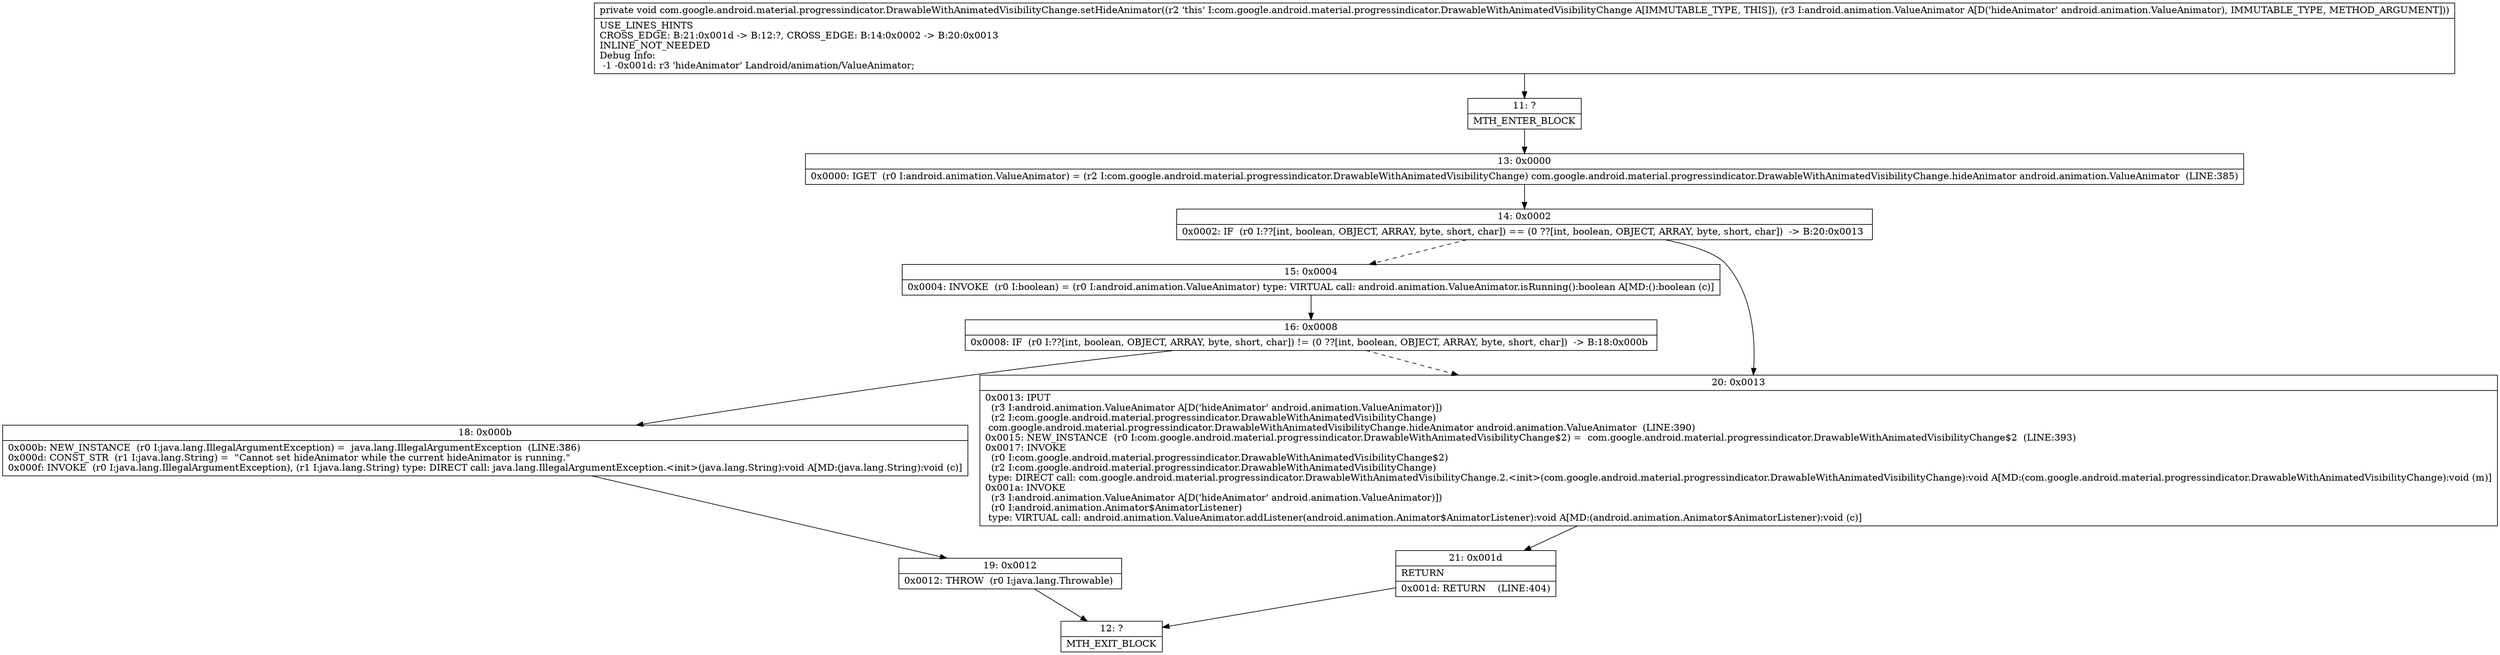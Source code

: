digraph "CFG forcom.google.android.material.progressindicator.DrawableWithAnimatedVisibilityChange.setHideAnimator(Landroid\/animation\/ValueAnimator;)V" {
Node_11 [shape=record,label="{11\:\ ?|MTH_ENTER_BLOCK\l}"];
Node_13 [shape=record,label="{13\:\ 0x0000|0x0000: IGET  (r0 I:android.animation.ValueAnimator) = (r2 I:com.google.android.material.progressindicator.DrawableWithAnimatedVisibilityChange) com.google.android.material.progressindicator.DrawableWithAnimatedVisibilityChange.hideAnimator android.animation.ValueAnimator  (LINE:385)\l}"];
Node_14 [shape=record,label="{14\:\ 0x0002|0x0002: IF  (r0 I:??[int, boolean, OBJECT, ARRAY, byte, short, char]) == (0 ??[int, boolean, OBJECT, ARRAY, byte, short, char])  \-\> B:20:0x0013 \l}"];
Node_15 [shape=record,label="{15\:\ 0x0004|0x0004: INVOKE  (r0 I:boolean) = (r0 I:android.animation.ValueAnimator) type: VIRTUAL call: android.animation.ValueAnimator.isRunning():boolean A[MD:():boolean (c)]\l}"];
Node_16 [shape=record,label="{16\:\ 0x0008|0x0008: IF  (r0 I:??[int, boolean, OBJECT, ARRAY, byte, short, char]) != (0 ??[int, boolean, OBJECT, ARRAY, byte, short, char])  \-\> B:18:0x000b \l}"];
Node_18 [shape=record,label="{18\:\ 0x000b|0x000b: NEW_INSTANCE  (r0 I:java.lang.IllegalArgumentException) =  java.lang.IllegalArgumentException  (LINE:386)\l0x000d: CONST_STR  (r1 I:java.lang.String) =  \"Cannot set hideAnimator while the current hideAnimator is running.\" \l0x000f: INVOKE  (r0 I:java.lang.IllegalArgumentException), (r1 I:java.lang.String) type: DIRECT call: java.lang.IllegalArgumentException.\<init\>(java.lang.String):void A[MD:(java.lang.String):void (c)]\l}"];
Node_19 [shape=record,label="{19\:\ 0x0012|0x0012: THROW  (r0 I:java.lang.Throwable) \l}"];
Node_12 [shape=record,label="{12\:\ ?|MTH_EXIT_BLOCK\l}"];
Node_20 [shape=record,label="{20\:\ 0x0013|0x0013: IPUT  \l  (r3 I:android.animation.ValueAnimator A[D('hideAnimator' android.animation.ValueAnimator)])\l  (r2 I:com.google.android.material.progressindicator.DrawableWithAnimatedVisibilityChange)\l com.google.android.material.progressindicator.DrawableWithAnimatedVisibilityChange.hideAnimator android.animation.ValueAnimator  (LINE:390)\l0x0015: NEW_INSTANCE  (r0 I:com.google.android.material.progressindicator.DrawableWithAnimatedVisibilityChange$2) =  com.google.android.material.progressindicator.DrawableWithAnimatedVisibilityChange$2  (LINE:393)\l0x0017: INVOKE  \l  (r0 I:com.google.android.material.progressindicator.DrawableWithAnimatedVisibilityChange$2)\l  (r2 I:com.google.android.material.progressindicator.DrawableWithAnimatedVisibilityChange)\l type: DIRECT call: com.google.android.material.progressindicator.DrawableWithAnimatedVisibilityChange.2.\<init\>(com.google.android.material.progressindicator.DrawableWithAnimatedVisibilityChange):void A[MD:(com.google.android.material.progressindicator.DrawableWithAnimatedVisibilityChange):void (m)]\l0x001a: INVOKE  \l  (r3 I:android.animation.ValueAnimator A[D('hideAnimator' android.animation.ValueAnimator)])\l  (r0 I:android.animation.Animator$AnimatorListener)\l type: VIRTUAL call: android.animation.ValueAnimator.addListener(android.animation.Animator$AnimatorListener):void A[MD:(android.animation.Animator$AnimatorListener):void (c)]\l}"];
Node_21 [shape=record,label="{21\:\ 0x001d|RETURN\l|0x001d: RETURN    (LINE:404)\l}"];
MethodNode[shape=record,label="{private void com.google.android.material.progressindicator.DrawableWithAnimatedVisibilityChange.setHideAnimator((r2 'this' I:com.google.android.material.progressindicator.DrawableWithAnimatedVisibilityChange A[IMMUTABLE_TYPE, THIS]), (r3 I:android.animation.ValueAnimator A[D('hideAnimator' android.animation.ValueAnimator), IMMUTABLE_TYPE, METHOD_ARGUMENT]))  | USE_LINES_HINTS\lCROSS_EDGE: B:21:0x001d \-\> B:12:?, CROSS_EDGE: B:14:0x0002 \-\> B:20:0x0013\lINLINE_NOT_NEEDED\lDebug Info:\l  \-1 \-0x001d: r3 'hideAnimator' Landroid\/animation\/ValueAnimator;\l}"];
MethodNode -> Node_11;Node_11 -> Node_13;
Node_13 -> Node_14;
Node_14 -> Node_15[style=dashed];
Node_14 -> Node_20;
Node_15 -> Node_16;
Node_16 -> Node_18;
Node_16 -> Node_20[style=dashed];
Node_18 -> Node_19;
Node_19 -> Node_12;
Node_20 -> Node_21;
Node_21 -> Node_12;
}

